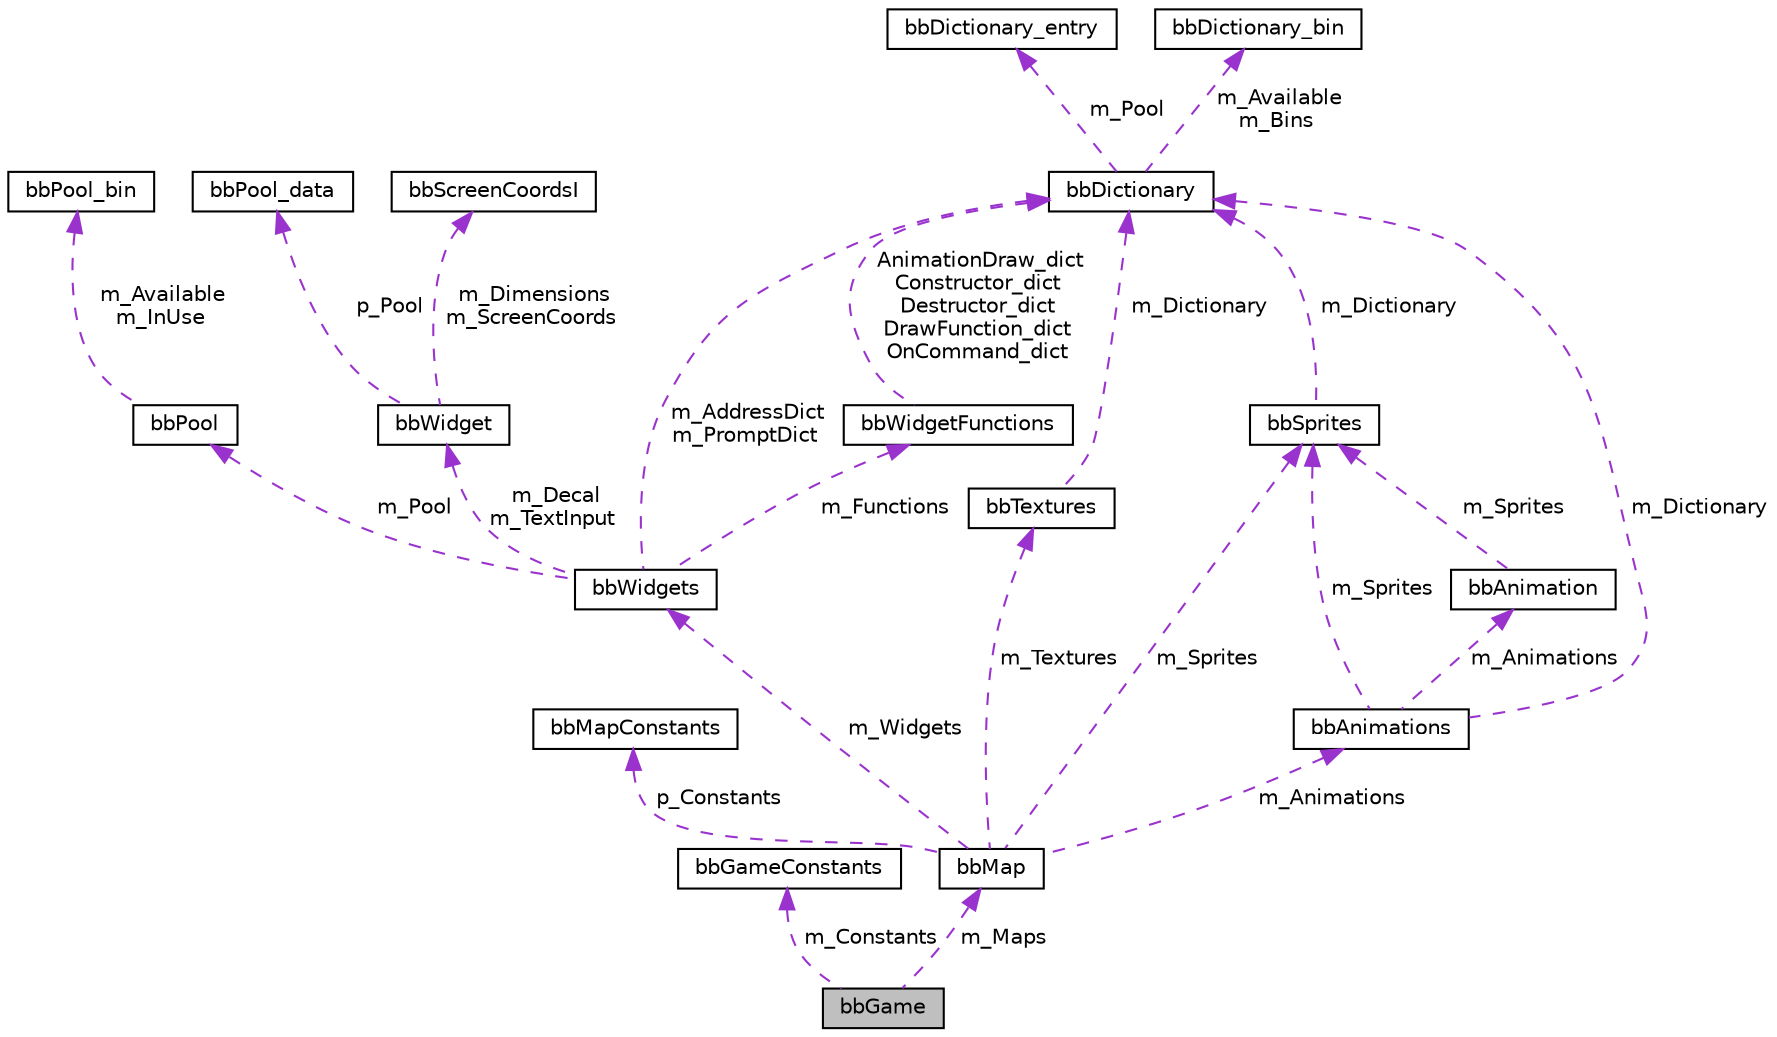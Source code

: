 digraph "bbGame"
{
 // LATEX_PDF_SIZE
  edge [fontname="Helvetica",fontsize="10",labelfontname="Helvetica",labelfontsize="10"];
  node [fontname="Helvetica",fontsize="10",shape=record];
  Node1 [label="bbGame",height=0.2,width=0.4,color="black", fillcolor="grey75", style="filled", fontcolor="black",tooltip=" "];
  Node2 -> Node1 [dir="back",color="darkorchid3",fontsize="10",style="dashed",label=" m_Constants" ,fontname="Helvetica"];
  Node2 [label="bbGameConstants",height=0.2,width=0.4,color="black", fillcolor="white", style="filled",URL="$structbbGameConstants.html",tooltip="contains data about the game?"];
  Node3 -> Node1 [dir="back",color="darkorchid3",fontsize="10",style="dashed",label=" m_Maps" ,fontname="Helvetica"];
  Node3 [label="bbMap",height=0.2,width=0.4,color="black", fillcolor="white", style="filled",URL="$structbbMap.html",tooltip=" "];
  Node4 -> Node3 [dir="back",color="darkorchid3",fontsize="10",style="dashed",label=" p_Constants" ,fontname="Helvetica"];
  Node4 [label="bbMapConstants",height=0.2,width=0.4,color="black", fillcolor="white", style="filled",URL="$structbbMapConstants.html",tooltip="contains data about the map"];
  Node5 -> Node3 [dir="back",color="darkorchid3",fontsize="10",style="dashed",label=" m_Textures" ,fontname="Helvetica"];
  Node5 [label="bbTextures",height=0.2,width=0.4,color="black", fillcolor="white", style="filled",URL="$structbbTextures.html",tooltip=" "];
  Node6 -> Node5 [dir="back",color="darkorchid3",fontsize="10",style="dashed",label=" m_Dictionary" ,fontname="Helvetica"];
  Node6 [label="bbDictionary",height=0.2,width=0.4,color="black", fillcolor="white", style="filled",URL="$structbbDictionary.html",tooltip=" "];
  Node7 -> Node6 [dir="back",color="darkorchid3",fontsize="10",style="dashed",label=" m_Pool" ,fontname="Helvetica"];
  Node7 [label="bbDictionary_entry",height=0.2,width=0.4,color="black", fillcolor="white", style="filled",URL="$structbbDictionary__entry.html",tooltip=" "];
  Node8 -> Node6 [dir="back",color="darkorchid3",fontsize="10",style="dashed",label=" m_Available\nm_Bins" ,fontname="Helvetica"];
  Node8 [label="bbDictionary_bin",height=0.2,width=0.4,color="black", fillcolor="white", style="filled",URL="$structbbDictionary__bin.html",tooltip=" "];
  Node9 -> Node3 [dir="back",color="darkorchid3",fontsize="10",style="dashed",label=" m_Sprites" ,fontname="Helvetica"];
  Node9 [label="bbSprites",height=0.2,width=0.4,color="black", fillcolor="white", style="filled",URL="$structbbSprites.html",tooltip=" "];
  Node6 -> Node9 [dir="back",color="darkorchid3",fontsize="10",style="dashed",label=" m_Dictionary" ,fontname="Helvetica"];
  Node10 -> Node3 [dir="back",color="darkorchid3",fontsize="10",style="dashed",label=" m_Animations" ,fontname="Helvetica"];
  Node10 [label="bbAnimations",height=0.2,width=0.4,color="black", fillcolor="white", style="filled",URL="$structbbAnimations.html",tooltip=" "];
  Node9 -> Node10 [dir="back",color="darkorchid3",fontsize="10",style="dashed",label=" m_Sprites" ,fontname="Helvetica"];
  Node11 -> Node10 [dir="back",color="darkorchid3",fontsize="10",style="dashed",label=" m_Animations" ,fontname="Helvetica"];
  Node11 [label="bbAnimation",height=0.2,width=0.4,color="black", fillcolor="white", style="filled",URL="$structbbAnimation.html",tooltip=" "];
  Node9 -> Node11 [dir="back",color="darkorchid3",fontsize="10",style="dashed",label=" m_Sprites" ,fontname="Helvetica"];
  Node6 -> Node10 [dir="back",color="darkorchid3",fontsize="10",style="dashed",label=" m_Dictionary" ,fontname="Helvetica"];
  Node12 -> Node3 [dir="back",color="darkorchid3",fontsize="10",style="dashed",label=" m_Widgets" ,fontname="Helvetica"];
  Node12 [label="bbWidgets",height=0.2,width=0.4,color="black", fillcolor="white", style="filled",URL="$structbbWidgets.html",tooltip=" "];
  Node13 -> Node12 [dir="back",color="darkorchid3",fontsize="10",style="dashed",label=" m_Pool" ,fontname="Helvetica"];
  Node13 [label="bbPool",height=0.2,width=0.4,color="black", fillcolor="white", style="filled",URL="$structbbPool.html",tooltip=" "];
  Node14 -> Node13 [dir="back",color="darkorchid3",fontsize="10",style="dashed",label=" m_Available\nm_InUse" ,fontname="Helvetica"];
  Node14 [label="bbPool_bin",height=0.2,width=0.4,color="black", fillcolor="white", style="filled",URL="$structbbPool__bin.html",tooltip=" "];
  Node6 -> Node12 [dir="back",color="darkorchid3",fontsize="10",style="dashed",label=" m_AddressDict\nm_PromptDict" ,fontname="Helvetica"];
  Node15 -> Node12 [dir="back",color="darkorchid3",fontsize="10",style="dashed",label=" m_Decal\nm_TextInput" ,fontname="Helvetica"];
  Node15 [label="bbWidget",height=0.2,width=0.4,color="black", fillcolor="white", style="filled",URL="$structbbWidget.html",tooltip=" "];
  Node16 -> Node15 [dir="back",color="darkorchid3",fontsize="10",style="dashed",label=" p_Pool" ,fontname="Helvetica"];
  Node16 [label="bbPool_data",height=0.2,width=0.4,color="black", fillcolor="white", style="filled",URL="$structbbPool__data.html",tooltip=" "];
  Node17 -> Node15 [dir="back",color="darkorchid3",fontsize="10",style="dashed",label=" m_Dimensions\nm_ScreenCoords" ,fontname="Helvetica"];
  Node17 [label="bbScreenCoordsI",height=0.2,width=0.4,color="black", fillcolor="white", style="filled",URL="$structbbScreenCoordsI.html",tooltip="Fixed point, 2d coordinates, precision given by bbMap::m_ScreenPPP."];
  Node18 -> Node12 [dir="back",color="darkorchid3",fontsize="10",style="dashed",label=" m_Functions" ,fontname="Helvetica"];
  Node18 [label="bbWidgetFunctions",height=0.2,width=0.4,color="black", fillcolor="white", style="filled",URL="$structbbWidgetFunctions.html",tooltip=" "];
  Node6 -> Node18 [dir="back",color="darkorchid3",fontsize="10",style="dashed",label=" AnimationDraw_dict\nConstructor_dict\nDestructor_dict\nDrawFunction_dict\nOnCommand_dict" ,fontname="Helvetica"];
}
